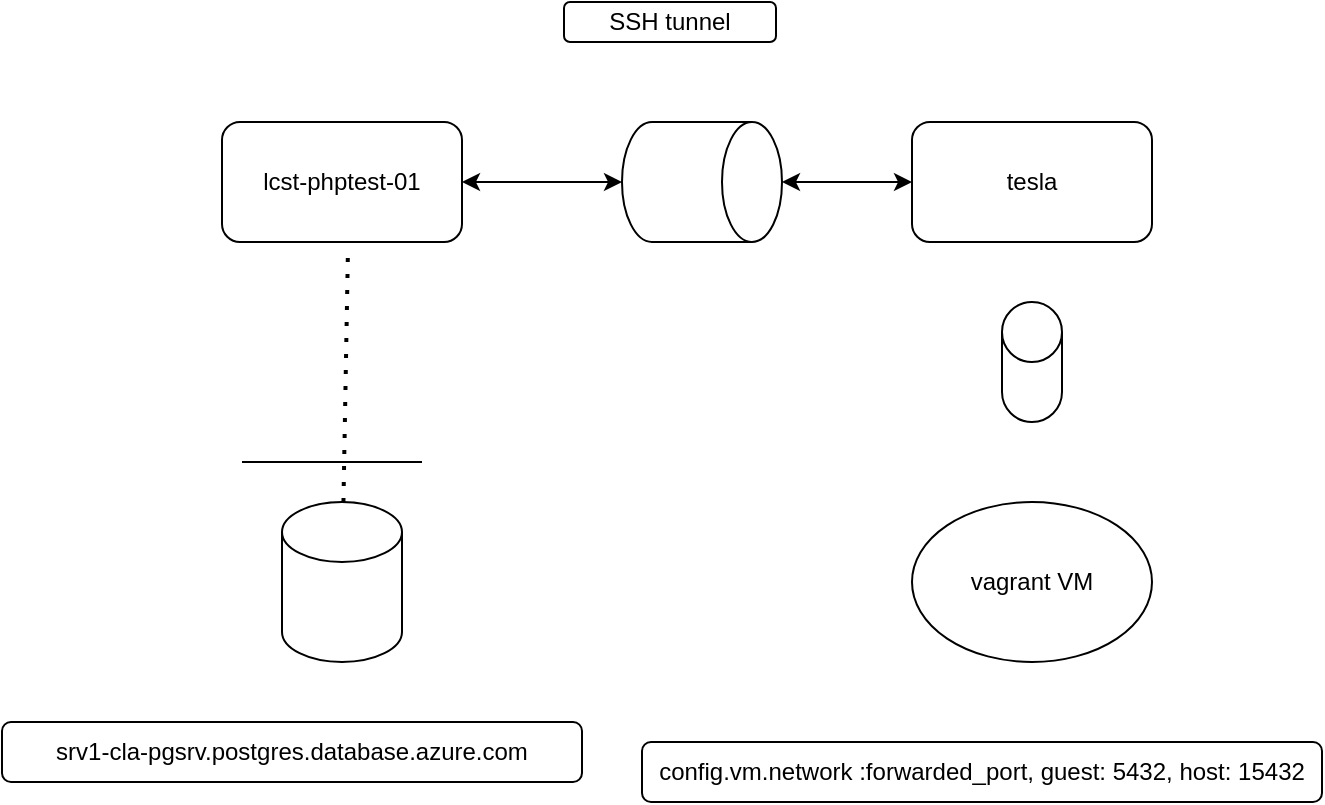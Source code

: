 <mxfile version="13.9.7" type="github">
  <diagram id="ev5j7h65LCNtTHUr_suM" name="Page-1">
    <mxGraphModel dx="868" dy="430" grid="1" gridSize="10" guides="1" tooltips="1" connect="1" arrows="1" fold="1" page="1" pageScale="1" pageWidth="827" pageHeight="1169" math="0" shadow="0">
      <root>
        <mxCell id="0" />
        <mxCell id="1" parent="0" />
        <mxCell id="lJTx1EEEYlakHBWHTsgF-1" value="lcst-phptest-01" style="rounded=1;whiteSpace=wrap;html=1;" vertex="1" parent="1">
          <mxGeometry x="220" y="130" width="120" height="60" as="geometry" />
        </mxCell>
        <mxCell id="lJTx1EEEYlakHBWHTsgF-2" value="" style="shape=cylinder3;whiteSpace=wrap;html=1;boundedLbl=1;backgroundOutline=1;size=15;" vertex="1" parent="1">
          <mxGeometry x="250" y="320" width="60" height="80" as="geometry" />
        </mxCell>
        <mxCell id="lJTx1EEEYlakHBWHTsgF-3" value="srv1-cla-pgsrv.postgres.database.azure.com" style="rounded=1;whiteSpace=wrap;html=1;" vertex="1" parent="1">
          <mxGeometry x="110" y="430" width="290" height="30" as="geometry" />
        </mxCell>
        <mxCell id="lJTx1EEEYlakHBWHTsgF-4" value="" style="endArrow=none;dashed=1;html=1;dashPattern=1 3;strokeWidth=2;" edge="1" parent="1" source="lJTx1EEEYlakHBWHTsgF-2">
          <mxGeometry width="50" height="50" relative="1" as="geometry">
            <mxPoint x="410" y="280" as="sourcePoint" />
            <mxPoint x="283" y="193" as="targetPoint" />
          </mxGeometry>
        </mxCell>
        <mxCell id="lJTx1EEEYlakHBWHTsgF-6" value="" style="endArrow=none;html=1;" edge="1" parent="1">
          <mxGeometry width="50" height="50" relative="1" as="geometry">
            <mxPoint x="230" y="300" as="sourcePoint" />
            <mxPoint x="320" y="300" as="targetPoint" />
          </mxGeometry>
        </mxCell>
        <mxCell id="lJTx1EEEYlakHBWHTsgF-7" value="tesla" style="rounded=1;whiteSpace=wrap;html=1;" vertex="1" parent="1">
          <mxGeometry x="565" y="130" width="120" height="60" as="geometry" />
        </mxCell>
        <mxCell id="lJTx1EEEYlakHBWHTsgF-10" value="SSH tunnel" style="rounded=1;whiteSpace=wrap;html=1;" vertex="1" parent="1">
          <mxGeometry x="391" y="70" width="106" height="20" as="geometry" />
        </mxCell>
        <mxCell id="lJTx1EEEYlakHBWHTsgF-11" value="vagrant VM" style="ellipse;whiteSpace=wrap;html=1;" vertex="1" parent="1">
          <mxGeometry x="565" y="320" width="120" height="80" as="geometry" />
        </mxCell>
        <mxCell id="lJTx1EEEYlakHBWHTsgF-13" value="config.vm.network :forwarded_port, guest: 5432, host: 15432" style="rounded=1;whiteSpace=wrap;html=1;" vertex="1" parent="1">
          <mxGeometry x="430" y="440" width="340" height="30" as="geometry" />
        </mxCell>
        <mxCell id="lJTx1EEEYlakHBWHTsgF-14" value="" style="shape=cylinder3;whiteSpace=wrap;html=1;boundedLbl=1;backgroundOutline=1;size=15;" vertex="1" parent="1">
          <mxGeometry x="610" y="220" width="30" height="60" as="geometry" />
        </mxCell>
        <mxCell id="lJTx1EEEYlakHBWHTsgF-19" value="" style="endArrow=classic;startArrow=classic;html=1;entryX=0;entryY=0.5;entryDx=0;entryDy=0;" edge="1" parent="1" source="lJTx1EEEYlakHBWHTsgF-8" target="lJTx1EEEYlakHBWHTsgF-7">
          <mxGeometry width="50" height="50" relative="1" as="geometry">
            <mxPoint x="510" y="160" as="sourcePoint" />
            <mxPoint x="590" y="210" as="targetPoint" />
          </mxGeometry>
        </mxCell>
        <mxCell id="lJTx1EEEYlakHBWHTsgF-8" value="" style="shape=cylinder3;whiteSpace=wrap;html=1;boundedLbl=1;backgroundOutline=1;size=15;rotation=90;" vertex="1" parent="1">
          <mxGeometry x="430" y="120" width="60" height="80" as="geometry" />
        </mxCell>
        <mxCell id="lJTx1EEEYlakHBWHTsgF-21" value="" style="endArrow=classic;startArrow=classic;html=1;exitX=1;exitY=0.5;exitDx=0;exitDy=0;" edge="1" parent="1" source="lJTx1EEEYlakHBWHTsgF-1" target="lJTx1EEEYlakHBWHTsgF-8">
          <mxGeometry width="50" height="50" relative="1" as="geometry">
            <mxPoint x="340" y="160" as="sourcePoint" />
            <mxPoint x="565" y="160" as="targetPoint" />
          </mxGeometry>
        </mxCell>
      </root>
    </mxGraphModel>
  </diagram>
</mxfile>
